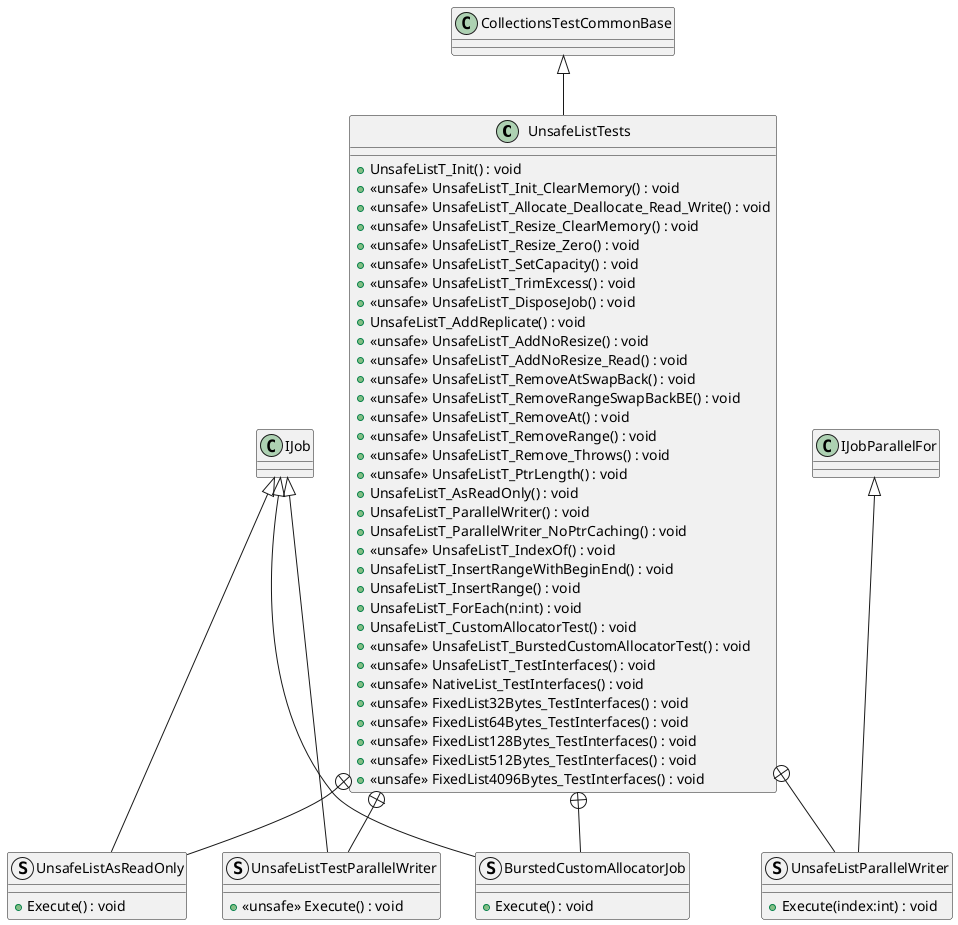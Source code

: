 @startuml
class UnsafeListTests {
    + UnsafeListT_Init() : void
    + <<unsafe>> UnsafeListT_Init_ClearMemory() : void
    + <<unsafe>> UnsafeListT_Allocate_Deallocate_Read_Write() : void
    + <<unsafe>> UnsafeListT_Resize_ClearMemory() : void
    + <<unsafe>> UnsafeListT_Resize_Zero() : void
    + <<unsafe>> UnsafeListT_SetCapacity() : void
    + <<unsafe>> UnsafeListT_TrimExcess() : void
    + <<unsafe>> UnsafeListT_DisposeJob() : void
    + UnsafeListT_AddReplicate() : void
    + <<unsafe>> UnsafeListT_AddNoResize() : void
    + <<unsafe>> UnsafeListT_AddNoResize_Read() : void
    + <<unsafe>> UnsafeListT_RemoveAtSwapBack() : void
    + <<unsafe>> UnsafeListT_RemoveRangeSwapBackBE() : void
    + <<unsafe>> UnsafeListT_RemoveAt() : void
    + <<unsafe>> UnsafeListT_RemoveRange() : void
    + <<unsafe>> UnsafeListT_Remove_Throws() : void
    + <<unsafe>> UnsafeListT_PtrLength() : void
    + UnsafeListT_AsReadOnly() : void
    + UnsafeListT_ParallelWriter() : void
    + UnsafeListT_ParallelWriter_NoPtrCaching() : void
    + <<unsafe>> UnsafeListT_IndexOf() : void
    + UnsafeListT_InsertRangeWithBeginEnd() : void
    + UnsafeListT_InsertRange() : void
    + UnsafeListT_ForEach(n:int) : void
    + UnsafeListT_CustomAllocatorTest() : void
    + <<unsafe>> UnsafeListT_BurstedCustomAllocatorTest() : void
    + <<unsafe>> UnsafeListT_TestInterfaces() : void
    + <<unsafe>> NativeList_TestInterfaces() : void
    + <<unsafe>> FixedList32Bytes_TestInterfaces() : void
    + <<unsafe>> FixedList64Bytes_TestInterfaces() : void
    + <<unsafe>> FixedList128Bytes_TestInterfaces() : void
    + <<unsafe>> FixedList512Bytes_TestInterfaces() : void
    + <<unsafe>> FixedList4096Bytes_TestInterfaces() : void
}
struct UnsafeListAsReadOnly {
    + Execute() : void
}
struct UnsafeListParallelWriter {
    + Execute(index:int) : void
}
struct UnsafeListTestParallelWriter {
    + <<unsafe>> Execute() : void
}
struct BurstedCustomAllocatorJob {
    + Execute() : void
}
CollectionsTestCommonBase <|-- UnsafeListTests
UnsafeListTests +-- UnsafeListAsReadOnly
IJob <|-- UnsafeListAsReadOnly
UnsafeListTests +-- UnsafeListParallelWriter
IJobParallelFor <|-- UnsafeListParallelWriter
UnsafeListTests +-- UnsafeListTestParallelWriter
IJob <|-- UnsafeListTestParallelWriter
UnsafeListTests +-- BurstedCustomAllocatorJob
IJob <|-- BurstedCustomAllocatorJob
@enduml
